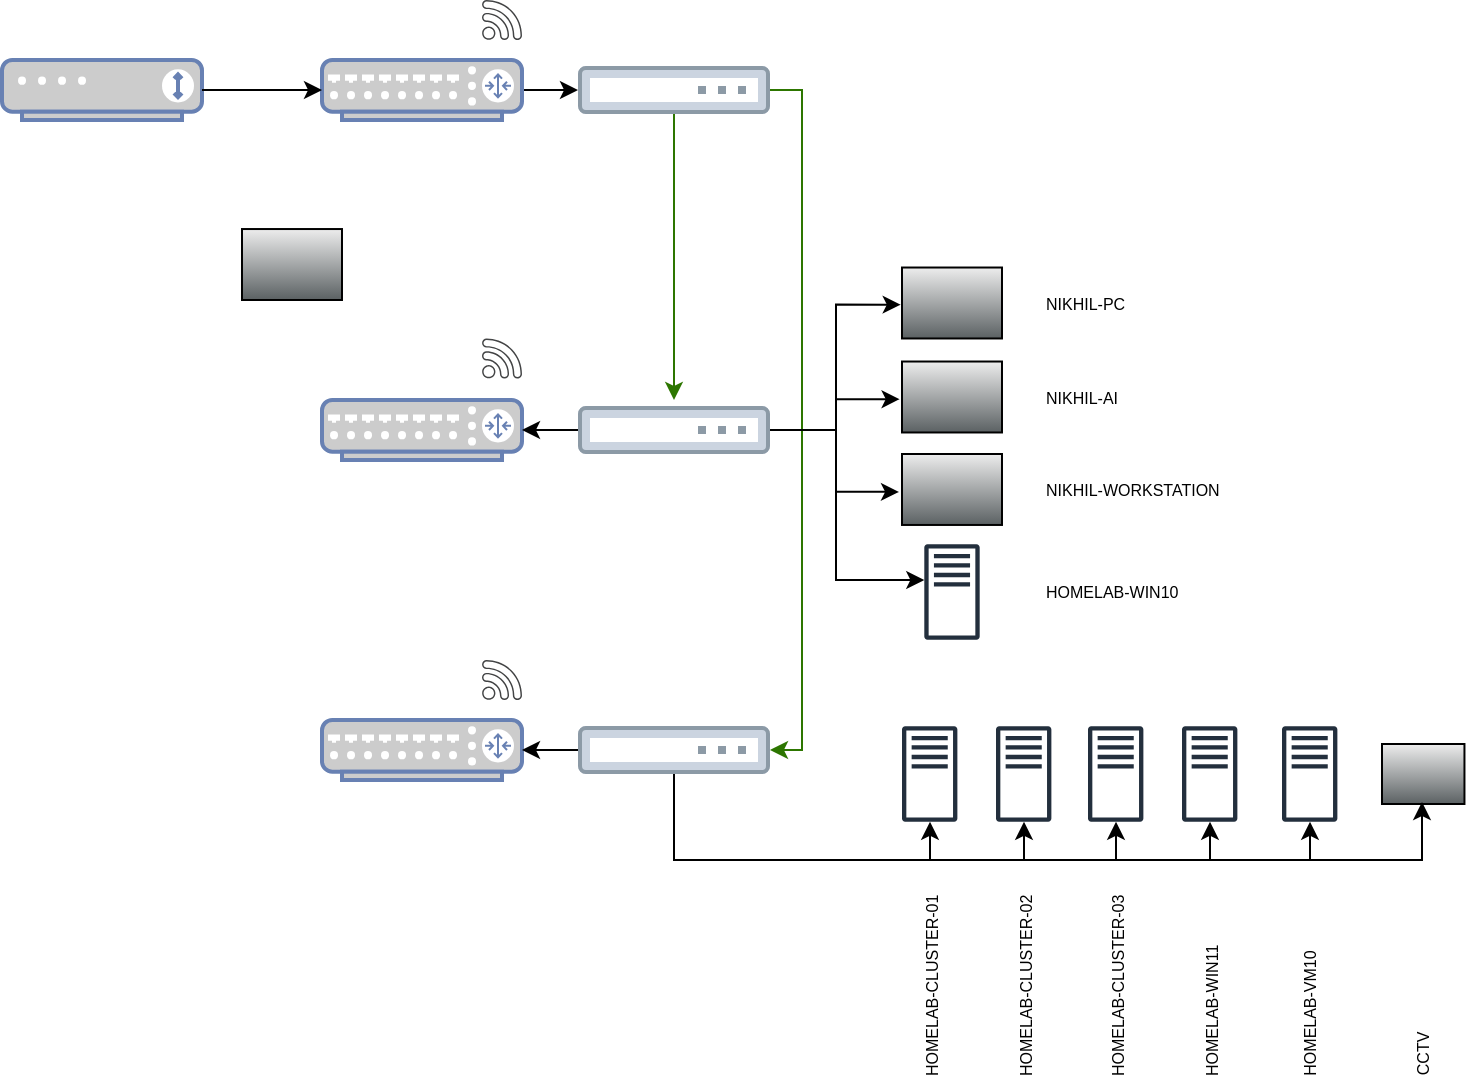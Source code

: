 <mxfile version="28.2.0">
  <diagram name="Page-1" id="qgcxL-gFeJdS697_Zm7y">
    <mxGraphModel dx="1425" dy="761" grid="1" gridSize="10" guides="1" tooltips="1" connect="1" arrows="1" fold="1" page="1" pageScale="1" pageWidth="827" pageHeight="1169" math="0" shadow="0">
      <root>
        <mxCell id="0" />
        <mxCell id="1" parent="0" />
        <mxCell id="uwgm3difZ7p0GY9IQW5H-5" value="" style="fontColor=#0066CC;verticalAlign=top;verticalLabelPosition=bottom;labelPosition=center;align=center;html=1;outlineConnect=0;fillColor=#CCCCCC;strokeColor=#6881B3;gradientColor=none;gradientDirection=north;strokeWidth=2;shape=mxgraph.networks.modem;" parent="1" vertex="1">
          <mxGeometry x="30" y="210" width="100" height="30" as="geometry" />
        </mxCell>
        <mxCell id="uwgm3difZ7p0GY9IQW5H-19" style="edgeStyle=orthogonalEdgeStyle;rounded=0;orthogonalLoop=1;jettySize=auto;html=1;entryX=0;entryY=0.5;entryDx=0;entryDy=0;" parent="1" source="uwgm3difZ7p0GY9IQW5H-7" target="uwgm3difZ7p0GY9IQW5H-9" edge="1">
          <mxGeometry relative="1" as="geometry" />
        </mxCell>
        <mxCell id="uwgm3difZ7p0GY9IQW5H-7" value="" style="fontColor=#0066CC;verticalAlign=top;verticalLabelPosition=bottom;labelPosition=center;align=center;html=1;outlineConnect=0;fillColor=#CCCCCC;strokeColor=#6881B3;gradientColor=none;gradientDirection=north;strokeWidth=2;shape=mxgraph.networks.router;" parent="1" vertex="1">
          <mxGeometry x="190" y="210" width="100" height="30" as="geometry" />
        </mxCell>
        <mxCell id="uwgm3difZ7p0GY9IQW5H-20" style="edgeStyle=orthogonalEdgeStyle;rounded=0;orthogonalLoop=1;jettySize=auto;html=1;fillColor=#60a917;strokeColor=#2D7600;" parent="1" source="uwgm3difZ7p0GY9IQW5H-9" edge="1">
          <mxGeometry relative="1" as="geometry">
            <mxPoint x="366" y="380" as="targetPoint" />
          </mxGeometry>
        </mxCell>
        <mxCell id="uwgm3difZ7p0GY9IQW5H-23" style="edgeStyle=orthogonalEdgeStyle;rounded=0;orthogonalLoop=1;jettySize=auto;html=1;entryX=1;entryY=0.5;entryDx=0;entryDy=0;fillColor=#60a917;strokeColor=#2D7600;" parent="1" source="uwgm3difZ7p0GY9IQW5H-9" target="uwgm3difZ7p0GY9IQW5H-13" edge="1">
          <mxGeometry relative="1" as="geometry">
            <Array as="points">
              <mxPoint x="430" y="225" />
              <mxPoint x="430" y="555" />
            </Array>
          </mxGeometry>
        </mxCell>
        <mxCell id="uwgm3difZ7p0GY9IQW5H-9" value="" style="image;aspect=fixed;perimeter=ellipsePerimeter;html=1;align=center;fontSize=12;verticalAlign=top;fontColor=#364149;shadow=0;dashed=0;image=img/lib/cumulus/switch_bare_metal_empty.svg;" parent="1" vertex="1">
          <mxGeometry x="318" y="213" width="96" height="24" as="geometry" />
        </mxCell>
        <mxCell id="uwgm3difZ7p0GY9IQW5H-10" value="" style="fontColor=#0066CC;verticalAlign=top;verticalLabelPosition=bottom;labelPosition=center;align=center;html=1;outlineConnect=0;fillColor=#CCCCCC;strokeColor=#6881B3;gradientColor=none;gradientDirection=north;strokeWidth=2;shape=mxgraph.networks.router;" parent="1" vertex="1">
          <mxGeometry x="190" y="380" width="100" height="30" as="geometry" />
        </mxCell>
        <mxCell id="uwgm3difZ7p0GY9IQW5H-11" value="" style="fontColor=#0066CC;verticalAlign=top;verticalLabelPosition=bottom;labelPosition=center;align=center;html=1;outlineConnect=0;fillColor=#CCCCCC;strokeColor=#6881B3;gradientColor=none;gradientDirection=north;strokeWidth=2;shape=mxgraph.networks.router;" parent="1" vertex="1">
          <mxGeometry x="190" y="540" width="100" height="30" as="geometry" />
        </mxCell>
        <mxCell id="uwgm3difZ7p0GY9IQW5H-41" style="edgeStyle=orthogonalEdgeStyle;rounded=0;orthogonalLoop=1;jettySize=auto;html=1;exitX=1;exitY=0.5;exitDx=0;exitDy=0;" parent="1" source="uwgm3difZ7p0GY9IQW5H-12" target="uwgm3difZ7p0GY9IQW5H-40" edge="1">
          <mxGeometry relative="1" as="geometry">
            <Array as="points">
              <mxPoint x="447" y="395" />
              <mxPoint x="447" y="470" />
            </Array>
          </mxGeometry>
        </mxCell>
        <mxCell id="uwgm3difZ7p0GY9IQW5H-12" value="" style="image;aspect=fixed;perimeter=ellipsePerimeter;html=1;align=center;fontSize=12;verticalAlign=top;fontColor=#364149;shadow=0;dashed=0;image=img/lib/cumulus/switch_bare_metal_empty.svg;" parent="1" vertex="1">
          <mxGeometry x="318" y="383" width="96" height="24" as="geometry" />
        </mxCell>
        <mxCell id="uwgm3difZ7p0GY9IQW5H-24" style="edgeStyle=orthogonalEdgeStyle;rounded=0;orthogonalLoop=1;jettySize=auto;html=1;" parent="1" source="uwgm3difZ7p0GY9IQW5H-13" target="uwgm3difZ7p0GY9IQW5H-11" edge="1">
          <mxGeometry relative="1" as="geometry" />
        </mxCell>
        <mxCell id="uwgm3difZ7p0GY9IQW5H-49" style="edgeStyle=orthogonalEdgeStyle;rounded=0;orthogonalLoop=1;jettySize=auto;html=1;" parent="1" source="uwgm3difZ7p0GY9IQW5H-13" target="uwgm3difZ7p0GY9IQW5H-42" edge="1">
          <mxGeometry relative="1" as="geometry">
            <Array as="points">
              <mxPoint x="366" y="610" />
              <mxPoint x="494" y="610" />
            </Array>
          </mxGeometry>
        </mxCell>
        <mxCell id="uwgm3difZ7p0GY9IQW5H-50" style="edgeStyle=orthogonalEdgeStyle;rounded=0;orthogonalLoop=1;jettySize=auto;html=1;exitX=0.5;exitY=1;exitDx=0;exitDy=0;" parent="1" source="uwgm3difZ7p0GY9IQW5H-13" target="uwgm3difZ7p0GY9IQW5H-44" edge="1">
          <mxGeometry relative="1" as="geometry">
            <Array as="points">
              <mxPoint x="366" y="610" />
              <mxPoint x="541" y="610" />
            </Array>
          </mxGeometry>
        </mxCell>
        <mxCell id="uwgm3difZ7p0GY9IQW5H-51" style="edgeStyle=orthogonalEdgeStyle;rounded=0;orthogonalLoop=1;jettySize=auto;html=1;" parent="1" source="uwgm3difZ7p0GY9IQW5H-13" target="uwgm3difZ7p0GY9IQW5H-45" edge="1">
          <mxGeometry relative="1" as="geometry">
            <Array as="points">
              <mxPoint x="366" y="610" />
              <mxPoint x="587" y="610" />
            </Array>
          </mxGeometry>
        </mxCell>
        <mxCell id="uwgm3difZ7p0GY9IQW5H-52" style="edgeStyle=orthogonalEdgeStyle;rounded=0;orthogonalLoop=1;jettySize=auto;html=1;" parent="1" source="uwgm3difZ7p0GY9IQW5H-13" target="uwgm3difZ7p0GY9IQW5H-46" edge="1">
          <mxGeometry relative="1" as="geometry">
            <Array as="points">
              <mxPoint x="366" y="610" />
              <mxPoint x="634" y="610" />
            </Array>
          </mxGeometry>
        </mxCell>
        <mxCell id="uwgm3difZ7p0GY9IQW5H-56" style="edgeStyle=orthogonalEdgeStyle;rounded=0;orthogonalLoop=1;jettySize=auto;html=1;" parent="1" source="uwgm3difZ7p0GY9IQW5H-13" target="uwgm3difZ7p0GY9IQW5H-55" edge="1">
          <mxGeometry relative="1" as="geometry">
            <Array as="points">
              <mxPoint x="366" y="610" />
              <mxPoint x="684" y="610" />
            </Array>
          </mxGeometry>
        </mxCell>
        <mxCell id="uwgm3difZ7p0GY9IQW5H-13" value="" style="image;aspect=fixed;perimeter=ellipsePerimeter;html=1;align=center;fontSize=12;verticalAlign=top;fontColor=#364149;shadow=0;dashed=0;image=img/lib/cumulus/switch_bare_metal_empty.svg;" parent="1" vertex="1">
          <mxGeometry x="318" y="543" width="96" height="24" as="geometry" />
        </mxCell>
        <mxCell id="uwgm3difZ7p0GY9IQW5H-14" style="edgeStyle=orthogonalEdgeStyle;rounded=0;orthogonalLoop=1;jettySize=auto;html=1;entryX=0;entryY=0.5;entryDx=0;entryDy=0;entryPerimeter=0;" parent="1" source="uwgm3difZ7p0GY9IQW5H-5" target="uwgm3difZ7p0GY9IQW5H-7" edge="1">
          <mxGeometry relative="1" as="geometry" />
        </mxCell>
        <mxCell id="uwgm3difZ7p0GY9IQW5H-18" style="edgeStyle=orthogonalEdgeStyle;rounded=0;orthogonalLoop=1;jettySize=auto;html=1;entryX=1;entryY=0.5;entryDx=0;entryDy=0;entryPerimeter=0;" parent="1" source="uwgm3difZ7p0GY9IQW5H-12" target="uwgm3difZ7p0GY9IQW5H-10" edge="1">
          <mxGeometry relative="1" as="geometry" />
        </mxCell>
        <mxCell id="uwgm3difZ7p0GY9IQW5H-25" value="" style="shape=mxgraph.networks2.icon;aspect=fixed;fillColor=#EDEDED;strokeColor=#000000;gradientColor=#5B6163;network2IconShadow=1;network2bgFillColor=none;labelPosition=center;verticalLabelPosition=bottom;align=center;verticalAlign=top;network2Icon=mxgraph.networks2.pc;network2IconYOffset=-0.059;network2IconW=1.0;network2IconH=0.71;" parent="1" vertex="1">
          <mxGeometry x="480" y="313.76" width="49.995" height="35.48" as="geometry" />
        </mxCell>
        <mxCell id="uwgm3difZ7p0GY9IQW5H-26" value="" style="shape=mxgraph.networks2.icon;aspect=fixed;fillColor=#EDEDED;strokeColor=#000000;gradientColor=#5B6163;network2IconShadow=1;network2bgFillColor=none;labelPosition=center;verticalLabelPosition=bottom;align=center;verticalAlign=top;network2Icon=mxgraph.networks2.pc;network2IconYOffset=-0.059;network2IconW=1.0;network2IconH=0.71;" parent="1" vertex="1">
          <mxGeometry x="480" y="360.76" width="49.995" height="35.48" as="geometry" />
        </mxCell>
        <mxCell id="uwgm3difZ7p0GY9IQW5H-27" value="" style="shape=mxgraph.networks2.icon;aspect=fixed;fillColor=#EDEDED;strokeColor=#000000;gradientColor=#5B6163;network2IconShadow=1;network2bgFillColor=none;labelPosition=center;verticalLabelPosition=bottom;align=center;verticalAlign=top;network2Icon=mxgraph.networks2.pc;network2IconYOffset=-0.059;network2IconW=1.0;network2IconH=0.71;" parent="1" vertex="1">
          <mxGeometry x="480" y="407" width="49.995" height="35.48" as="geometry" />
        </mxCell>
        <mxCell id="uwgm3difZ7p0GY9IQW5H-29" value="" style="shape=mxgraph.networks2.icon;aspect=fixed;fillColor=#EDEDED;strokeColor=#000000;gradientColor=#5B6163;network2IconShadow=1;network2bgFillColor=none;labelPosition=center;verticalLabelPosition=bottom;align=center;verticalAlign=top;network2Icon=mxgraph.networks2.pc;network2IconYOffset=-0.059;network2IconW=1.0;network2IconH=0.71;" parent="1" vertex="1">
          <mxGeometry x="150" y="294.52" width="49.995" height="35.48" as="geometry" />
        </mxCell>
        <mxCell id="uwgm3difZ7p0GY9IQW5H-32" value="" style="sketch=0;pointerEvents=1;shadow=0;dashed=0;html=1;strokeColor=none;fillColor=#434445;aspect=fixed;labelPosition=center;verticalLabelPosition=bottom;verticalAlign=top;align=center;outlineConnect=0;shape=mxgraph.vvd.wi_fi;" parent="1" vertex="1">
          <mxGeometry x="270" y="510" width="20" height="20" as="geometry" />
        </mxCell>
        <mxCell id="uwgm3difZ7p0GY9IQW5H-33" style="edgeStyle=orthogonalEdgeStyle;rounded=0;orthogonalLoop=1;jettySize=auto;html=1;entryX=-0.013;entryY=0.523;entryDx=0;entryDy=0;entryPerimeter=0;" parent="1" source="uwgm3difZ7p0GY9IQW5H-12" target="uwgm3difZ7p0GY9IQW5H-25" edge="1">
          <mxGeometry relative="1" as="geometry" />
        </mxCell>
        <mxCell id="uwgm3difZ7p0GY9IQW5H-34" style="edgeStyle=orthogonalEdgeStyle;rounded=0;orthogonalLoop=1;jettySize=auto;html=1;entryX=-0.024;entryY=0.53;entryDx=0;entryDy=0;entryPerimeter=0;" parent="1" source="uwgm3difZ7p0GY9IQW5H-12" target="uwgm3difZ7p0GY9IQW5H-26" edge="1">
          <mxGeometry relative="1" as="geometry" />
        </mxCell>
        <mxCell id="uwgm3difZ7p0GY9IQW5H-35" style="edgeStyle=orthogonalEdgeStyle;rounded=0;orthogonalLoop=1;jettySize=auto;html=1;entryX=-0.03;entryY=0.534;entryDx=0;entryDy=0;entryPerimeter=0;" parent="1" source="uwgm3difZ7p0GY9IQW5H-12" target="uwgm3difZ7p0GY9IQW5H-27" edge="1">
          <mxGeometry relative="1" as="geometry" />
        </mxCell>
        <mxCell id="uwgm3difZ7p0GY9IQW5H-40" value="" style="sketch=0;outlineConnect=0;fontColor=#232F3E;gradientColor=none;fillColor=#232F3D;strokeColor=none;dashed=0;verticalLabelPosition=bottom;verticalAlign=top;align=center;html=1;fontSize=12;fontStyle=0;aspect=fixed;pointerEvents=1;shape=mxgraph.aws4.traditional_server;" parent="1" vertex="1">
          <mxGeometry x="491.15" y="452" width="27.69" height="48" as="geometry" />
        </mxCell>
        <mxCell id="uwgm3difZ7p0GY9IQW5H-42" value="" style="sketch=0;outlineConnect=0;fontColor=#232F3E;gradientColor=none;fillColor=#232F3D;strokeColor=none;dashed=0;verticalLabelPosition=bottom;verticalAlign=top;align=center;html=1;fontSize=12;fontStyle=0;aspect=fixed;pointerEvents=1;shape=mxgraph.aws4.traditional_server;" parent="1" vertex="1">
          <mxGeometry x="480" y="543" width="27.69" height="48" as="geometry" />
        </mxCell>
        <mxCell id="uwgm3difZ7p0GY9IQW5H-43" value="" style="shape=mxgraph.networks2.icon;aspect=fixed;fillColor=#EDEDED;strokeColor=#000000;gradientColor=#5B6163;network2IconShadow=1;network2bgFillColor=none;labelPosition=center;verticalLabelPosition=bottom;align=center;verticalAlign=top;network2Icon=mxgraph.networks2.cctv;network2IconXOffset=-0.0;network2IconYOffset=-0.035;network2IconW=1.0;network2IconH=0.728;" parent="1" vertex="1">
          <mxGeometry x="720" y="552" width="41.23" height="30" as="geometry" />
        </mxCell>
        <mxCell id="uwgm3difZ7p0GY9IQW5H-44" value="" style="sketch=0;outlineConnect=0;fontColor=#232F3E;gradientColor=none;fillColor=#232F3D;strokeColor=none;dashed=0;verticalLabelPosition=bottom;verticalAlign=top;align=center;html=1;fontSize=12;fontStyle=0;aspect=fixed;pointerEvents=1;shape=mxgraph.aws4.traditional_server;" parent="1" vertex="1">
          <mxGeometry x="527" y="543" width="27.69" height="48" as="geometry" />
        </mxCell>
        <mxCell id="uwgm3difZ7p0GY9IQW5H-45" value="" style="sketch=0;outlineConnect=0;fontColor=#232F3E;gradientColor=none;fillColor=#232F3D;strokeColor=none;dashed=0;verticalLabelPosition=bottom;verticalAlign=top;align=center;html=1;fontSize=12;fontStyle=0;aspect=fixed;pointerEvents=1;shape=mxgraph.aws4.traditional_server;" parent="1" vertex="1">
          <mxGeometry x="573" y="543" width="27.69" height="48" as="geometry" />
        </mxCell>
        <mxCell id="uwgm3difZ7p0GY9IQW5H-46" value="" style="sketch=0;outlineConnect=0;fontColor=#232F3E;gradientColor=none;fillColor=#232F3D;strokeColor=none;dashed=0;verticalLabelPosition=bottom;verticalAlign=top;align=center;html=1;fontSize=12;fontStyle=0;aspect=fixed;pointerEvents=1;shape=mxgraph.aws4.traditional_server;" parent="1" vertex="1">
          <mxGeometry x="620" y="543" width="27.69" height="48" as="geometry" />
        </mxCell>
        <mxCell id="uwgm3difZ7p0GY9IQW5H-54" style="edgeStyle=orthogonalEdgeStyle;rounded=0;orthogonalLoop=1;jettySize=auto;html=1;entryX=0.504;entryY=0.967;entryDx=0;entryDy=0;entryPerimeter=0;" parent="1" source="uwgm3difZ7p0GY9IQW5H-13" target="uwgm3difZ7p0GY9IQW5H-43" edge="1">
          <mxGeometry relative="1" as="geometry">
            <Array as="points">
              <mxPoint x="366" y="610" />
              <mxPoint x="740" y="610" />
              <mxPoint x="740" y="581" />
            </Array>
          </mxGeometry>
        </mxCell>
        <mxCell id="uwgm3difZ7p0GY9IQW5H-55" value="" style="sketch=0;outlineConnect=0;fontColor=#232F3E;gradientColor=none;fillColor=#232F3D;strokeColor=none;dashed=0;verticalLabelPosition=bottom;verticalAlign=top;align=center;html=1;fontSize=12;fontStyle=0;aspect=fixed;pointerEvents=1;shape=mxgraph.aws4.traditional_server;" parent="1" vertex="1">
          <mxGeometry x="670" y="543" width="27.69" height="48" as="geometry" />
        </mxCell>
        <mxCell id="uwgm3difZ7p0GY9IQW5H-57" value="HOMELAB-WIN10" style="text;html=1;align=left;verticalAlign=middle;resizable=0;points=[];autosize=1;strokeColor=none;fillColor=none;fontSize=8;" parent="1" vertex="1">
          <mxGeometry x="550" y="466" width="90" height="20" as="geometry" />
        </mxCell>
        <mxCell id="a2RlNpB-aXvnVpHHyGCf-1" value="NIKHIL-PC" style="text;html=1;align=left;verticalAlign=middle;resizable=0;points=[];autosize=1;strokeColor=none;fillColor=none;fontSize=8;" vertex="1" parent="1">
          <mxGeometry x="550" y="321.5" width="60" height="20" as="geometry" />
        </mxCell>
        <mxCell id="a2RlNpB-aXvnVpHHyGCf-2" value="NIKHIL-AI" style="text;html=1;align=left;verticalAlign=middle;resizable=0;points=[];autosize=1;strokeColor=none;fillColor=none;fontSize=8;" vertex="1" parent="1">
          <mxGeometry x="550" y="368.5" width="60" height="20" as="geometry" />
        </mxCell>
        <mxCell id="a2RlNpB-aXvnVpHHyGCf-3" value="NIKHIL-WORKSTATION" style="text;html=1;align=left;verticalAlign=middle;resizable=0;points=[];autosize=1;strokeColor=none;fillColor=none;fontSize=8;" vertex="1" parent="1">
          <mxGeometry x="550" y="414.74" width="110" height="20" as="geometry" />
        </mxCell>
        <mxCell id="a2RlNpB-aXvnVpHHyGCf-4" value="HOMELAB-CLUSTER-01" style="text;html=1;align=left;verticalAlign=middle;resizable=0;points=[];autosize=1;strokeColor=none;fillColor=none;fontSize=8;horizontal=0;" vertex="1" parent="1">
          <mxGeometry x="480" y="620" width="30" height="100" as="geometry" />
        </mxCell>
        <mxCell id="a2RlNpB-aXvnVpHHyGCf-5" value="HOMELAB-CLUSTER-02" style="text;html=1;align=left;verticalAlign=middle;resizable=0;points=[];autosize=1;strokeColor=none;fillColor=none;fontSize=8;horizontal=0;" vertex="1" parent="1">
          <mxGeometry x="527" y="620" width="30" height="100" as="geometry" />
        </mxCell>
        <mxCell id="a2RlNpB-aXvnVpHHyGCf-7" value="HOMELAB-CLUSTER-03" style="text;html=1;align=left;verticalAlign=middle;resizable=0;points=[];autosize=1;strokeColor=none;fillColor=none;fontSize=8;horizontal=0;" vertex="1" parent="1">
          <mxGeometry x="573" y="620" width="30" height="100" as="geometry" />
        </mxCell>
        <mxCell id="a2RlNpB-aXvnVpHHyGCf-8" value="HOMELAB-WIN11" style="text;html=1;align=left;verticalAlign=middle;resizable=0;points=[];autosize=1;strokeColor=none;fillColor=none;fontSize=8;horizontal=0;" vertex="1" parent="1">
          <mxGeometry x="620" y="640" width="30" height="80" as="geometry" />
        </mxCell>
        <mxCell id="a2RlNpB-aXvnVpHHyGCf-9" value="HOMELAB-VM10" style="text;html=1;align=left;verticalAlign=middle;resizable=0;points=[];autosize=1;strokeColor=none;fillColor=none;fontSize=8;horizontal=0;" vertex="1" parent="1">
          <mxGeometry x="638.85" y="700" width="90" height="20" as="geometry" />
        </mxCell>
        <mxCell id="a2RlNpB-aXvnVpHHyGCf-12" value="CCTV" style="text;html=1;align=left;verticalAlign=middle;resizable=0;points=[];autosize=1;strokeColor=none;fillColor=none;fontSize=8;horizontal=0;" vertex="1" parent="1">
          <mxGeometry x="725.61" y="680" width="30" height="40" as="geometry" />
        </mxCell>
        <mxCell id="a2RlNpB-aXvnVpHHyGCf-14" value="" style="sketch=0;pointerEvents=1;shadow=0;dashed=0;html=1;strokeColor=none;fillColor=#434445;aspect=fixed;labelPosition=center;verticalLabelPosition=bottom;verticalAlign=top;align=center;outlineConnect=0;shape=mxgraph.vvd.wi_fi;" vertex="1" parent="1">
          <mxGeometry x="270" y="349.24" width="20" height="20" as="geometry" />
        </mxCell>
        <mxCell id="a2RlNpB-aXvnVpHHyGCf-15" value="" style="sketch=0;pointerEvents=1;shadow=0;dashed=0;html=1;strokeColor=none;fillColor=#434445;aspect=fixed;labelPosition=center;verticalLabelPosition=bottom;verticalAlign=top;align=center;outlineConnect=0;shape=mxgraph.vvd.wi_fi;" vertex="1" parent="1">
          <mxGeometry x="270" y="180" width="20" height="20" as="geometry" />
        </mxCell>
      </root>
    </mxGraphModel>
  </diagram>
</mxfile>
